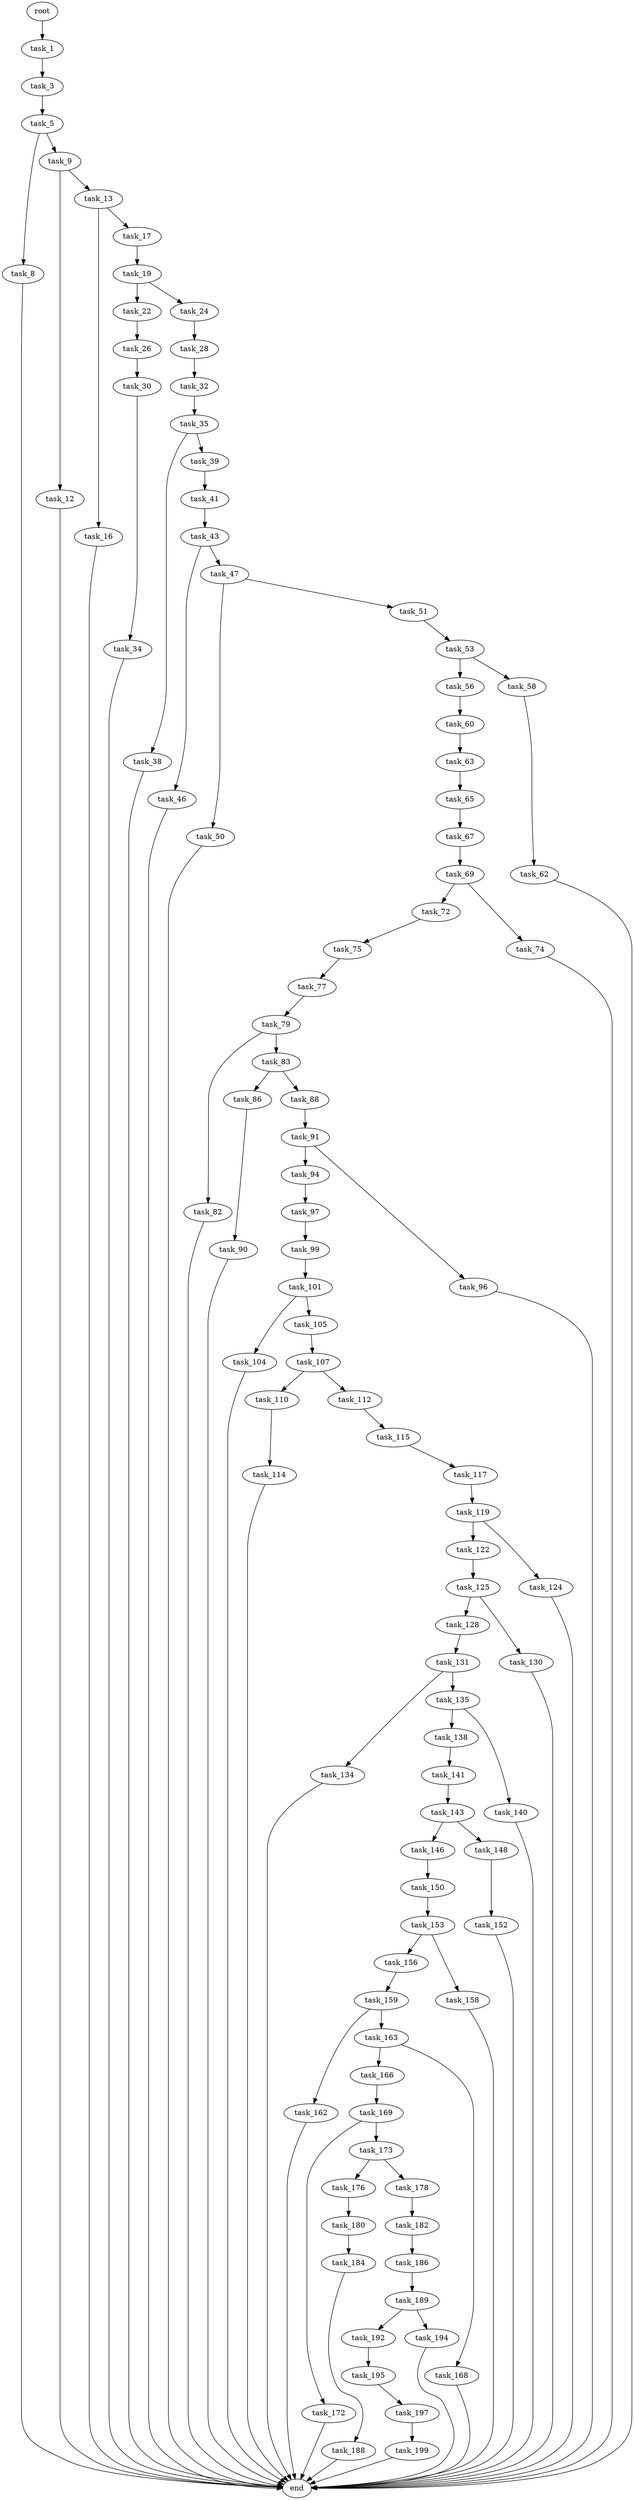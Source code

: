 digraph G {
  root [size="0.000000"];
  task_1 [size="4398187518.000000"];
  task_3 [size="2366116034.000000"];
  task_5 [size="39089688631.000000"];
  task_8 [size="760348863438.000000"];
  task_9 [size="27263763916.000000"];
  task_12 [size="549755813888.000000"];
  task_13 [size="8589934592.000000"];
  task_16 [size="19744990806.000000"];
  task_17 [size="1073741824000.000000"];
  task_19 [size="10868497433.000000"];
  task_22 [size="562701584425.000000"];
  task_24 [size="26072961998.000000"];
  task_26 [size="2226013458.000000"];
  task_28 [size="134217728000.000000"];
  task_30 [size="138071971844.000000"];
  task_32 [size="368293445632.000000"];
  task_34 [size="1080143630793.000000"];
  task_35 [size="28991029248.000000"];
  task_38 [size="142552856351.000000"];
  task_39 [size="4591039862.000000"];
  task_41 [size="38082094039.000000"];
  task_43 [size="134217728000.000000"];
  task_46 [size="23214504011.000000"];
  task_47 [size="114396203344.000000"];
  task_50 [size="231928233984.000000"];
  task_51 [size="2268786254.000000"];
  task_53 [size="782757789696.000000"];
  task_56 [size="28991029248.000000"];
  task_58 [size="171507054331.000000"];
  task_60 [size="166952796799.000000"];
  task_62 [size="7813138642.000000"];
  task_63 [size="371337600192.000000"];
  task_65 [size="508015566105.000000"];
  task_67 [size="68781804535.000000"];
  task_69 [size="22157419528.000000"];
  task_72 [size="421528473038.000000"];
  task_74 [size="275969939118.000000"];
  task_75 [size="549755813888.000000"];
  task_77 [size="312752469025.000000"];
  task_79 [size="19361534103.000000"];
  task_82 [size="3616449134.000000"];
  task_83 [size="349460901559.000000"];
  task_86 [size="67413456878.000000"];
  task_88 [size="782757789696.000000"];
  task_90 [size="3947817527.000000"];
  task_91 [size="447042751209.000000"];
  task_94 [size="707816966329.000000"];
  task_96 [size="239375279767.000000"];
  task_97 [size="14830136160.000000"];
  task_99 [size="279279818.000000"];
  task_101 [size="44019867319.000000"];
  task_104 [size="1073741824000.000000"];
  task_105 [size="134217728000.000000"];
  task_107 [size="15945700911.000000"];
  task_110 [size="2403727153.000000"];
  task_112 [size="1073741824000.000000"];
  task_114 [size="402972722879.000000"];
  task_115 [size="8589934592.000000"];
  task_117 [size="1932803419.000000"];
  task_119 [size="134217728000.000000"];
  task_122 [size="110187569063.000000"];
  task_124 [size="49997422059.000000"];
  task_125 [size="486956761916.000000"];
  task_128 [size="200346552113.000000"];
  task_130 [size="947244927.000000"];
  task_131 [size="7730520921.000000"];
  task_134 [size="63204597617.000000"];
  task_135 [size="212249505390.000000"];
  task_138 [size="549755813888.000000"];
  task_140 [size="1073741824000.000000"];
  task_141 [size="1073741824000.000000"];
  task_143 [size="68719476736.000000"];
  task_146 [size="38672018757.000000"];
  task_148 [size="7295862947.000000"];
  task_150 [size="68719476736.000000"];
  task_152 [size="31937595299.000000"];
  task_153 [size="7123255134.000000"];
  task_156 [size="134217728000.000000"];
  task_158 [size="37653406448.000000"];
  task_159 [size="282909687223.000000"];
  task_162 [size="6249256970.000000"];
  task_163 [size="28991029248.000000"];
  task_166 [size="8975864870.000000"];
  task_168 [size="782757789696.000000"];
  task_169 [size="15325316068.000000"];
  task_172 [size="10428513178.000000"];
  task_173 [size="4383501120.000000"];
  task_176 [size="28991029248.000000"];
  task_178 [size="238045723870.000000"];
  task_180 [size="231928233984.000000"];
  task_182 [size="679063239.000000"];
  task_184 [size="8586333614.000000"];
  task_186 [size="368293445632.000000"];
  task_188 [size="134217728000.000000"];
  task_189 [size="231928233984.000000"];
  task_192 [size="8649142017.000000"];
  task_194 [size="368293445632.000000"];
  task_195 [size="8663799513.000000"];
  task_197 [size="16877845548.000000"];
  task_199 [size="3185663818.000000"];
  end [size="0.000000"];

  root -> task_1 [size="1.000000"];
  task_1 -> task_3 [size="301989888.000000"];
  task_3 -> task_5 [size="209715200.000000"];
  task_5 -> task_8 [size="33554432.000000"];
  task_5 -> task_9 [size="33554432.000000"];
  task_8 -> end [size="1.000000"];
  task_9 -> task_12 [size="33554432.000000"];
  task_9 -> task_13 [size="33554432.000000"];
  task_12 -> end [size="1.000000"];
  task_13 -> task_16 [size="33554432.000000"];
  task_13 -> task_17 [size="33554432.000000"];
  task_16 -> end [size="1.000000"];
  task_17 -> task_19 [size="838860800.000000"];
  task_19 -> task_22 [size="536870912.000000"];
  task_19 -> task_24 [size="536870912.000000"];
  task_22 -> task_26 [size="536870912.000000"];
  task_24 -> task_28 [size="679477248.000000"];
  task_26 -> task_30 [size="134217728.000000"];
  task_28 -> task_32 [size="209715200.000000"];
  task_30 -> task_34 [size="134217728.000000"];
  task_32 -> task_35 [size="411041792.000000"];
  task_34 -> end [size="1.000000"];
  task_35 -> task_38 [size="75497472.000000"];
  task_35 -> task_39 [size="75497472.000000"];
  task_38 -> end [size="1.000000"];
  task_39 -> task_41 [size="75497472.000000"];
  task_41 -> task_43 [size="33554432.000000"];
  task_43 -> task_46 [size="209715200.000000"];
  task_43 -> task_47 [size="209715200.000000"];
  task_46 -> end [size="1.000000"];
  task_47 -> task_50 [size="209715200.000000"];
  task_47 -> task_51 [size="209715200.000000"];
  task_50 -> end [size="1.000000"];
  task_51 -> task_53 [size="75497472.000000"];
  task_53 -> task_56 [size="679477248.000000"];
  task_53 -> task_58 [size="679477248.000000"];
  task_56 -> task_60 [size="75497472.000000"];
  task_58 -> task_62 [size="679477248.000000"];
  task_60 -> task_63 [size="134217728.000000"];
  task_62 -> end [size="1.000000"];
  task_63 -> task_65 [size="838860800.000000"];
  task_65 -> task_67 [size="411041792.000000"];
  task_67 -> task_69 [size="134217728.000000"];
  task_69 -> task_72 [size="679477248.000000"];
  task_69 -> task_74 [size="679477248.000000"];
  task_72 -> task_75 [size="679477248.000000"];
  task_74 -> end [size="1.000000"];
  task_75 -> task_77 [size="536870912.000000"];
  task_77 -> task_79 [size="301989888.000000"];
  task_79 -> task_82 [size="411041792.000000"];
  task_79 -> task_83 [size="411041792.000000"];
  task_82 -> end [size="1.000000"];
  task_83 -> task_86 [size="536870912.000000"];
  task_83 -> task_88 [size="536870912.000000"];
  task_86 -> task_90 [size="75497472.000000"];
  task_88 -> task_91 [size="679477248.000000"];
  task_90 -> end [size="1.000000"];
  task_91 -> task_94 [size="301989888.000000"];
  task_91 -> task_96 [size="301989888.000000"];
  task_94 -> task_97 [size="679477248.000000"];
  task_96 -> end [size="1.000000"];
  task_97 -> task_99 [size="301989888.000000"];
  task_99 -> task_101 [size="33554432.000000"];
  task_101 -> task_104 [size="838860800.000000"];
  task_101 -> task_105 [size="838860800.000000"];
  task_104 -> end [size="1.000000"];
  task_105 -> task_107 [size="209715200.000000"];
  task_107 -> task_110 [size="301989888.000000"];
  task_107 -> task_112 [size="301989888.000000"];
  task_110 -> task_114 [size="209715200.000000"];
  task_112 -> task_115 [size="838860800.000000"];
  task_114 -> end [size="1.000000"];
  task_115 -> task_117 [size="33554432.000000"];
  task_117 -> task_119 [size="134217728.000000"];
  task_119 -> task_122 [size="209715200.000000"];
  task_119 -> task_124 [size="209715200.000000"];
  task_122 -> task_125 [size="75497472.000000"];
  task_124 -> end [size="1.000000"];
  task_125 -> task_128 [size="411041792.000000"];
  task_125 -> task_130 [size="411041792.000000"];
  task_128 -> task_131 [size="134217728.000000"];
  task_130 -> end [size="1.000000"];
  task_131 -> task_134 [size="134217728.000000"];
  task_131 -> task_135 [size="134217728.000000"];
  task_134 -> end [size="1.000000"];
  task_135 -> task_138 [size="838860800.000000"];
  task_135 -> task_140 [size="838860800.000000"];
  task_138 -> task_141 [size="536870912.000000"];
  task_140 -> end [size="1.000000"];
  task_141 -> task_143 [size="838860800.000000"];
  task_143 -> task_146 [size="134217728.000000"];
  task_143 -> task_148 [size="134217728.000000"];
  task_146 -> task_150 [size="679477248.000000"];
  task_148 -> task_152 [size="301989888.000000"];
  task_150 -> task_153 [size="134217728.000000"];
  task_152 -> end [size="1.000000"];
  task_153 -> task_156 [size="411041792.000000"];
  task_153 -> task_158 [size="411041792.000000"];
  task_156 -> task_159 [size="209715200.000000"];
  task_158 -> end [size="1.000000"];
  task_159 -> task_162 [size="411041792.000000"];
  task_159 -> task_163 [size="411041792.000000"];
  task_162 -> end [size="1.000000"];
  task_163 -> task_166 [size="75497472.000000"];
  task_163 -> task_168 [size="75497472.000000"];
  task_166 -> task_169 [size="411041792.000000"];
  task_168 -> end [size="1.000000"];
  task_169 -> task_172 [size="411041792.000000"];
  task_169 -> task_173 [size="411041792.000000"];
  task_172 -> end [size="1.000000"];
  task_173 -> task_176 [size="411041792.000000"];
  task_173 -> task_178 [size="411041792.000000"];
  task_176 -> task_180 [size="75497472.000000"];
  task_178 -> task_182 [size="838860800.000000"];
  task_180 -> task_184 [size="301989888.000000"];
  task_182 -> task_186 [size="75497472.000000"];
  task_184 -> task_188 [size="33554432.000000"];
  task_186 -> task_189 [size="411041792.000000"];
  task_188 -> end [size="1.000000"];
  task_189 -> task_192 [size="301989888.000000"];
  task_189 -> task_194 [size="301989888.000000"];
  task_192 -> task_195 [size="209715200.000000"];
  task_194 -> end [size="1.000000"];
  task_195 -> task_197 [size="301989888.000000"];
  task_197 -> task_199 [size="301989888.000000"];
  task_199 -> end [size="1.000000"];
}
